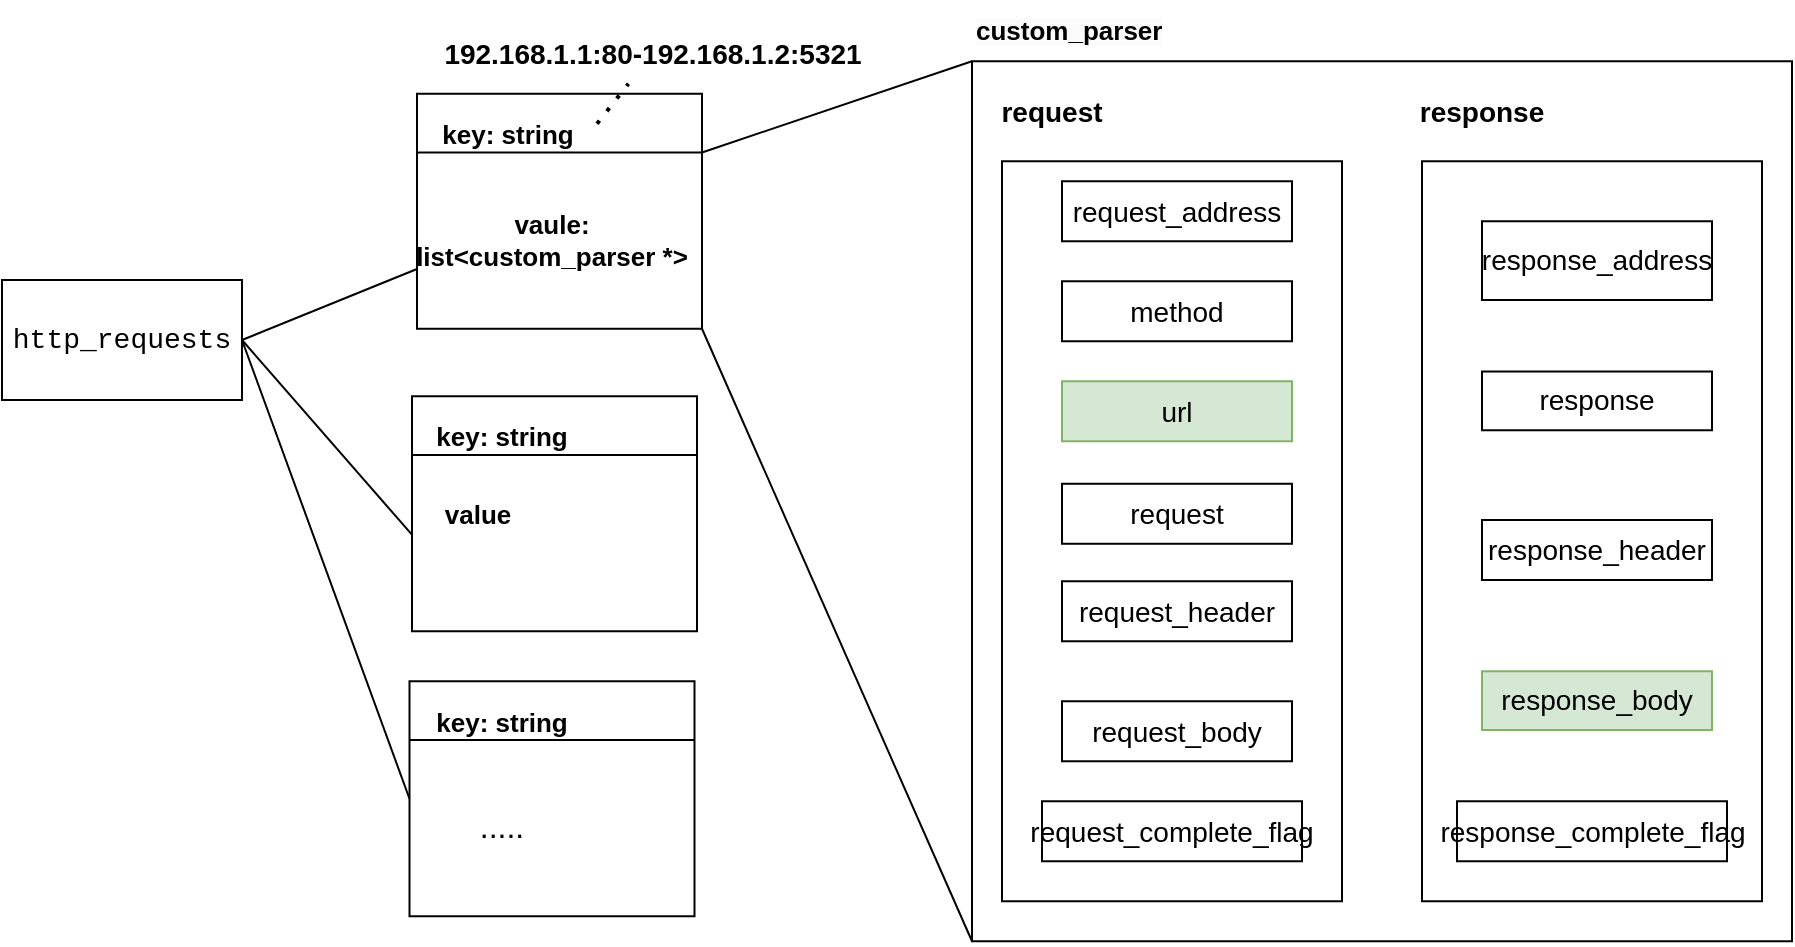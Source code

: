 <mxfile version="21.3.7" type="github">
  <diagram name="第 1 页" id="xpbepWG16Okc6fEYGjdt">
    <mxGraphModel dx="1050" dy="-652" grid="1" gridSize="10" guides="1" tooltips="1" connect="1" arrows="1" fold="1" page="1" pageScale="1" pageWidth="827" pageHeight="1169" math="0" shadow="0">
      <root>
        <mxCell id="0" />
        <mxCell id="1" parent="0" />
        <mxCell id="06lUisDhyo9jP5oIaOcE-1" value="" style="rounded=0;whiteSpace=wrap;html=1;" vertex="1" parent="1">
          <mxGeometry x="520" y="1290.63" width="410" height="440" as="geometry" />
        </mxCell>
        <mxCell id="06lUisDhyo9jP5oIaOcE-2" value="&lt;div style=&quot;font-family: &amp;quot;JetBrains Mono&amp;quot;, &amp;quot;Fira Code&amp;quot;, Menlo, Monaco, &amp;quot;Courier New&amp;quot;, monospace, Consolas, &amp;quot;Courier New&amp;quot;, monospace; line-height: 24px;&quot;&gt;&lt;font style=&quot;font-size: 14px;&quot;&gt;http_requests&lt;/font&gt;&lt;/div&gt;" style="rounded=0;whiteSpace=wrap;html=1;" vertex="1" parent="1">
          <mxGeometry x="35" y="1400" width="120" height="60" as="geometry" />
        </mxCell>
        <mxCell id="06lUisDhyo9jP5oIaOcE-3" value="" style="rounded=0;whiteSpace=wrap;html=1;" vertex="1" parent="1">
          <mxGeometry x="535" y="1340.63" width="170" height="370" as="geometry" />
        </mxCell>
        <mxCell id="06lUisDhyo9jP5oIaOcE-4" value="" style="rounded=0;whiteSpace=wrap;html=1;" vertex="1" parent="1">
          <mxGeometry x="745" y="1340.63" width="170" height="370" as="geometry" />
        </mxCell>
        <mxCell id="06lUisDhyo9jP5oIaOcE-5" value="&lt;font style=&quot;font-size: 14px;&quot;&gt;&lt;b&gt;request&lt;/b&gt;&lt;/font&gt;" style="text;html=1;strokeColor=none;fillColor=none;align=center;verticalAlign=middle;whiteSpace=wrap;rounded=0;" vertex="1" parent="1">
          <mxGeometry x="530" y="1300.63" width="60" height="30" as="geometry" />
        </mxCell>
        <mxCell id="06lUisDhyo9jP5oIaOcE-6" value="&lt;font style=&quot;font-size: 14px;&quot;&gt;&lt;b&gt;response&lt;/b&gt;&lt;/font&gt;" style="text;html=1;strokeColor=none;fillColor=none;align=center;verticalAlign=middle;whiteSpace=wrap;rounded=0;" vertex="1" parent="1">
          <mxGeometry x="745" y="1300.63" width="60" height="30" as="geometry" />
        </mxCell>
        <mxCell id="06lUisDhyo9jP5oIaOcE-7" value="&lt;font style=&quot;font-size: 14px;&quot;&gt;method&lt;/font&gt;" style="rounded=0;whiteSpace=wrap;html=1;" vertex="1" parent="1">
          <mxGeometry x="565" y="1400.63" width="115" height="30" as="geometry" />
        </mxCell>
        <mxCell id="06lUisDhyo9jP5oIaOcE-8" value="&lt;font style=&quot;font-size: 14px;&quot;&gt;url&lt;/font&gt;" style="rounded=0;whiteSpace=wrap;html=1;fillColor=#d5e8d4;strokeColor=#82b366;" vertex="1" parent="1">
          <mxGeometry x="565" y="1450.63" width="115" height="30" as="geometry" />
        </mxCell>
        <mxCell id="06lUisDhyo9jP5oIaOcE-9" value="&lt;font style=&quot;font-size: 14px;&quot;&gt;request_address&lt;/font&gt;" style="rounded=0;whiteSpace=wrap;html=1;" vertex="1" parent="1">
          <mxGeometry x="565" y="1350.63" width="115" height="30" as="geometry" />
        </mxCell>
        <mxCell id="06lUisDhyo9jP5oIaOcE-10" value="&lt;font style=&quot;font-size: 14px;&quot;&gt;request&lt;/font&gt;" style="rounded=0;whiteSpace=wrap;html=1;" vertex="1" parent="1">
          <mxGeometry x="565" y="1501.88" width="115" height="30" as="geometry" />
        </mxCell>
        <mxCell id="06lUisDhyo9jP5oIaOcE-11" value="&lt;font style=&quot;font-size: 14px;&quot;&gt;request_header&lt;/font&gt;" style="rounded=0;whiteSpace=wrap;html=1;" vertex="1" parent="1">
          <mxGeometry x="565" y="1550.63" width="115" height="30" as="geometry" />
        </mxCell>
        <mxCell id="06lUisDhyo9jP5oIaOcE-12" value="&lt;font style=&quot;font-size: 14px;&quot;&gt;request_body&lt;/font&gt;" style="rounded=0;whiteSpace=wrap;html=1;" vertex="1" parent="1">
          <mxGeometry x="565" y="1610.63" width="115" height="30" as="geometry" />
        </mxCell>
        <mxCell id="06lUisDhyo9jP5oIaOcE-13" value="&lt;font style=&quot;font-size: 14px;&quot;&gt;request_complete_flag&lt;/font&gt;" style="rounded=0;whiteSpace=wrap;html=1;" vertex="1" parent="1">
          <mxGeometry x="555" y="1660.63" width="130" height="30" as="geometry" />
        </mxCell>
        <mxCell id="06lUisDhyo9jP5oIaOcE-14" value="&lt;font style=&quot;font-size: 14px;&quot;&gt;response_address&lt;/font&gt;" style="rounded=0;whiteSpace=wrap;html=1;" vertex="1" parent="1">
          <mxGeometry x="775" y="1370.63" width="115" height="39.37" as="geometry" />
        </mxCell>
        <mxCell id="06lUisDhyo9jP5oIaOcE-15" value="&lt;font style=&quot;font-size: 14px;&quot;&gt;response&lt;/font&gt;" style="rounded=0;whiteSpace=wrap;html=1;" vertex="1" parent="1">
          <mxGeometry x="775" y="1445.76" width="115" height="29.37" as="geometry" />
        </mxCell>
        <mxCell id="06lUisDhyo9jP5oIaOcE-16" value="&lt;font style=&quot;font-size: 14px;&quot;&gt;response_header&lt;/font&gt;" style="rounded=0;whiteSpace=wrap;html=1;" vertex="1" parent="1">
          <mxGeometry x="775" y="1520" width="115" height="30" as="geometry" />
        </mxCell>
        <mxCell id="06lUisDhyo9jP5oIaOcE-17" value="&lt;font style=&quot;font-size: 14px;&quot;&gt;response_body&lt;/font&gt;" style="rounded=0;whiteSpace=wrap;html=1;fillColor=#d5e8d4;strokeColor=#82b366;" vertex="1" parent="1">
          <mxGeometry x="775" y="1595.63" width="115" height="29.37" as="geometry" />
        </mxCell>
        <mxCell id="06lUisDhyo9jP5oIaOcE-18" value="&lt;font style=&quot;font-size: 14px;&quot;&gt;response_complete_flag&lt;/font&gt;" style="rounded=0;whiteSpace=wrap;html=1;" vertex="1" parent="1">
          <mxGeometry x="762.5" y="1660.63" width="135" height="30" as="geometry" />
        </mxCell>
        <mxCell id="06lUisDhyo9jP5oIaOcE-19" value="" style="rounded=0;whiteSpace=wrap;html=1;rotation=90;" vertex="1" parent="1">
          <mxGeometry x="255" y="1294.38" width="117.5" height="142.5" as="geometry" />
        </mxCell>
        <mxCell id="06lUisDhyo9jP5oIaOcE-20" value="" style="endArrow=none;html=1;rounded=0;exitX=0.25;exitY=1;exitDx=0;exitDy=0;entryX=0.25;entryY=0;entryDx=0;entryDy=0;" edge="1" parent="1" source="06lUisDhyo9jP5oIaOcE-19" target="06lUisDhyo9jP5oIaOcE-19">
          <mxGeometry width="50" height="50" relative="1" as="geometry">
            <mxPoint x="387.5" y="1391.88" as="sourcePoint" />
            <mxPoint x="437.5" y="1341.88" as="targetPoint" />
          </mxGeometry>
        </mxCell>
        <mxCell id="06lUisDhyo9jP5oIaOcE-21" value="&lt;b&gt;&lt;font style=&quot;font-size: 13px;&quot;&gt;key: string&lt;/font&gt;&lt;/b&gt;" style="text;html=1;strokeColor=none;fillColor=none;align=center;verticalAlign=middle;whiteSpace=wrap;rounded=0;" vertex="1" parent="1">
          <mxGeometry x="247.5" y="1311.88" width="80" height="30" as="geometry" />
        </mxCell>
        <mxCell id="06lUisDhyo9jP5oIaOcE-22" value="&lt;font style=&quot;font-size: 14px;&quot;&gt;&lt;b&gt;192.168.1.1:80-192.168.1.2:5321&lt;/b&gt;&lt;/font&gt;" style="text;html=1;strokeColor=none;fillColor=none;align=center;verticalAlign=middle;whiteSpace=wrap;rounded=0;" vertex="1" parent="1">
          <mxGeometry x="232.5" y="1271.88" width="255" height="30" as="geometry" />
        </mxCell>
        <mxCell id="06lUisDhyo9jP5oIaOcE-23" value="" style="endArrow=none;dashed=1;html=1;dashPattern=1 3;strokeWidth=2;rounded=0;" edge="1" parent="1" target="06lUisDhyo9jP5oIaOcE-22">
          <mxGeometry width="50" height="50" relative="1" as="geometry">
            <mxPoint x="332.5" y="1321.88" as="sourcePoint" />
            <mxPoint x="382.5" y="1271.88" as="targetPoint" />
          </mxGeometry>
        </mxCell>
        <mxCell id="06lUisDhyo9jP5oIaOcE-24" value="&lt;b&gt;&lt;font style=&quot;font-size: 13px;&quot;&gt;vaule: list&amp;lt;custom_parser *&amp;gt;&lt;/font&gt;&lt;/b&gt;" style="text;html=1;strokeColor=none;fillColor=none;align=center;verticalAlign=middle;whiteSpace=wrap;rounded=0;" vertex="1" parent="1">
          <mxGeometry x="230" y="1360" width="160" height="40" as="geometry" />
        </mxCell>
        <mxCell id="06lUisDhyo9jP5oIaOcE-25" value="" style="rounded=0;whiteSpace=wrap;html=1;rotation=90;" vertex="1" parent="1">
          <mxGeometry x="252.5" y="1445.63" width="117.5" height="142.5" as="geometry" />
        </mxCell>
        <mxCell id="06lUisDhyo9jP5oIaOcE-26" value="" style="endArrow=none;html=1;rounded=0;exitX=0.25;exitY=1;exitDx=0;exitDy=0;entryX=0.25;entryY=0;entryDx=0;entryDy=0;" edge="1" parent="1" source="06lUisDhyo9jP5oIaOcE-25" target="06lUisDhyo9jP5oIaOcE-25">
          <mxGeometry width="50" height="50" relative="1" as="geometry">
            <mxPoint x="385" y="1543.13" as="sourcePoint" />
            <mxPoint x="435" y="1493.13" as="targetPoint" />
          </mxGeometry>
        </mxCell>
        <mxCell id="06lUisDhyo9jP5oIaOcE-27" value="&lt;b&gt;&lt;font style=&quot;font-size: 13px;&quot;&gt;key: string&lt;/font&gt;&lt;/b&gt;" style="text;html=1;strokeColor=none;fillColor=none;align=center;verticalAlign=middle;whiteSpace=wrap;rounded=0;" vertex="1" parent="1">
          <mxGeometry x="245" y="1463.13" width="80" height="30" as="geometry" />
        </mxCell>
        <mxCell id="06lUisDhyo9jP5oIaOcE-28" value="&lt;b&gt;&lt;font style=&quot;font-size: 13px;&quot;&gt;value&lt;/font&gt;&lt;/b&gt;" style="text;html=1;strokeColor=none;fillColor=none;align=center;verticalAlign=middle;whiteSpace=wrap;rounded=0;" vertex="1" parent="1">
          <mxGeometry x="232.5" y="1498.45" width="80" height="36.87" as="geometry" />
        </mxCell>
        <mxCell id="06lUisDhyo9jP5oIaOcE-29" value="" style="endArrow=none;html=1;rounded=0;exitX=1;exitY=0.5;exitDx=0;exitDy=0;" edge="1" parent="1" source="06lUisDhyo9jP5oIaOcE-2" target="06lUisDhyo9jP5oIaOcE-19">
          <mxGeometry width="50" height="50" relative="1" as="geometry">
            <mxPoint x="160" y="1420" as="sourcePoint" />
            <mxPoint x="200" y="1380" as="targetPoint" />
          </mxGeometry>
        </mxCell>
        <mxCell id="06lUisDhyo9jP5oIaOcE-30" value="" style="endArrow=none;html=1;rounded=0;entryX=1;entryY=0.5;entryDx=0;entryDy=0;exitX=0.588;exitY=1.001;exitDx=0;exitDy=0;exitPerimeter=0;" edge="1" parent="1" source="06lUisDhyo9jP5oIaOcE-25" target="06lUisDhyo9jP5oIaOcE-2">
          <mxGeometry width="50" height="50" relative="1" as="geometry">
            <mxPoint x="80" y="1620" as="sourcePoint" />
            <mxPoint x="130" y="1570" as="targetPoint" />
          </mxGeometry>
        </mxCell>
        <mxCell id="06lUisDhyo9jP5oIaOcE-31" value="" style="rounded=0;whiteSpace=wrap;html=1;rotation=90;" vertex="1" parent="1">
          <mxGeometry x="251.25" y="1588.13" width="117.5" height="142.5" as="geometry" />
        </mxCell>
        <mxCell id="06lUisDhyo9jP5oIaOcE-32" value="" style="endArrow=none;html=1;rounded=0;exitX=0.25;exitY=1;exitDx=0;exitDy=0;entryX=0.25;entryY=0;entryDx=0;entryDy=0;" edge="1" parent="1" source="06lUisDhyo9jP5oIaOcE-31" target="06lUisDhyo9jP5oIaOcE-31">
          <mxGeometry width="50" height="50" relative="1" as="geometry">
            <mxPoint x="385" y="1685.63" as="sourcePoint" />
            <mxPoint x="435" y="1635.63" as="targetPoint" />
          </mxGeometry>
        </mxCell>
        <mxCell id="06lUisDhyo9jP5oIaOcE-33" value="&lt;b&gt;&lt;font style=&quot;font-size: 13px;&quot;&gt;key: string&lt;/font&gt;&lt;/b&gt;" style="text;html=1;strokeColor=none;fillColor=none;align=center;verticalAlign=middle;whiteSpace=wrap;rounded=0;" vertex="1" parent="1">
          <mxGeometry x="245" y="1605.63" width="80" height="30" as="geometry" />
        </mxCell>
        <mxCell id="06lUisDhyo9jP5oIaOcE-34" value="&lt;font style=&quot;font-size: 16px;&quot;&gt;.....&lt;/font&gt;" style="text;html=1;strokeColor=none;fillColor=none;align=center;verticalAlign=middle;whiteSpace=wrap;rounded=0;" vertex="1" parent="1">
          <mxGeometry x="255.25" y="1658.13" width="60" height="30" as="geometry" />
        </mxCell>
        <mxCell id="06lUisDhyo9jP5oIaOcE-35" value="" style="endArrow=none;html=1;rounded=0;entryX=1;entryY=0.5;entryDx=0;entryDy=0;exitX=0.5;exitY=1;exitDx=0;exitDy=0;" edge="1" parent="1" source="06lUisDhyo9jP5oIaOcE-31" target="06lUisDhyo9jP5oIaOcE-2">
          <mxGeometry width="50" height="50" relative="1" as="geometry">
            <mxPoint x="140" y="1640" as="sourcePoint" />
            <mxPoint x="190" y="1590" as="targetPoint" />
          </mxGeometry>
        </mxCell>
        <mxCell id="06lUisDhyo9jP5oIaOcE-36" value="" style="endArrow=none;html=1;rounded=0;entryX=0;entryY=0;entryDx=0;entryDy=0;exitX=0.25;exitY=0;exitDx=0;exitDy=0;" edge="1" parent="1" source="06lUisDhyo9jP5oIaOcE-19" target="06lUisDhyo9jP5oIaOcE-1">
          <mxGeometry width="50" height="50" relative="1" as="geometry">
            <mxPoint x="430" y="1390" as="sourcePoint" />
            <mxPoint x="480" y="1340" as="targetPoint" />
          </mxGeometry>
        </mxCell>
        <mxCell id="06lUisDhyo9jP5oIaOcE-37" value="" style="endArrow=none;html=1;rounded=0;entryX=1;entryY=0;entryDx=0;entryDy=0;exitX=0;exitY=1;exitDx=0;exitDy=0;" edge="1" parent="1" source="06lUisDhyo9jP5oIaOcE-1" target="06lUisDhyo9jP5oIaOcE-19">
          <mxGeometry width="50" height="50" relative="1" as="geometry">
            <mxPoint x="420" y="1540" as="sourcePoint" />
            <mxPoint x="470" y="1490" as="targetPoint" />
          </mxGeometry>
        </mxCell>
        <mxCell id="06lUisDhyo9jP5oIaOcE-38" value="&lt;b style=&quot;border-color: var(--border-color); color: rgb(0, 0, 0); font-family: Helvetica; font-size: 12px; font-style: normal; font-variant-ligatures: normal; font-variant-caps: normal; letter-spacing: normal; orphans: 2; text-align: center; text-indent: 0px; text-transform: none; widows: 2; word-spacing: 0px; -webkit-text-stroke-width: 0px; background-color: rgb(251, 251, 251); text-decoration-thickness: initial; text-decoration-style: initial; text-decoration-color: initial;&quot;&gt;&lt;font style=&quot;border-color: var(--border-color); font-size: 13px;&quot;&gt;custom_parser&lt;/font&gt;&lt;/b&gt;" style="text;whiteSpace=wrap;html=1;" vertex="1" parent="1">
          <mxGeometry x="520" y="1260.63" width="130" height="40" as="geometry" />
        </mxCell>
      </root>
    </mxGraphModel>
  </diagram>
</mxfile>
